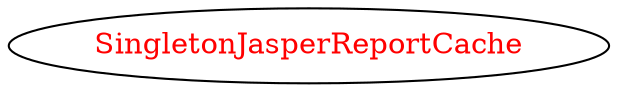 digraph dependencyGraph {
 concentrate=true;
 ranksep="2.0";
 rankdir="LR"; 
 splines="ortho";
"SingletonJasperReportCache" [fontcolor="red"];
}